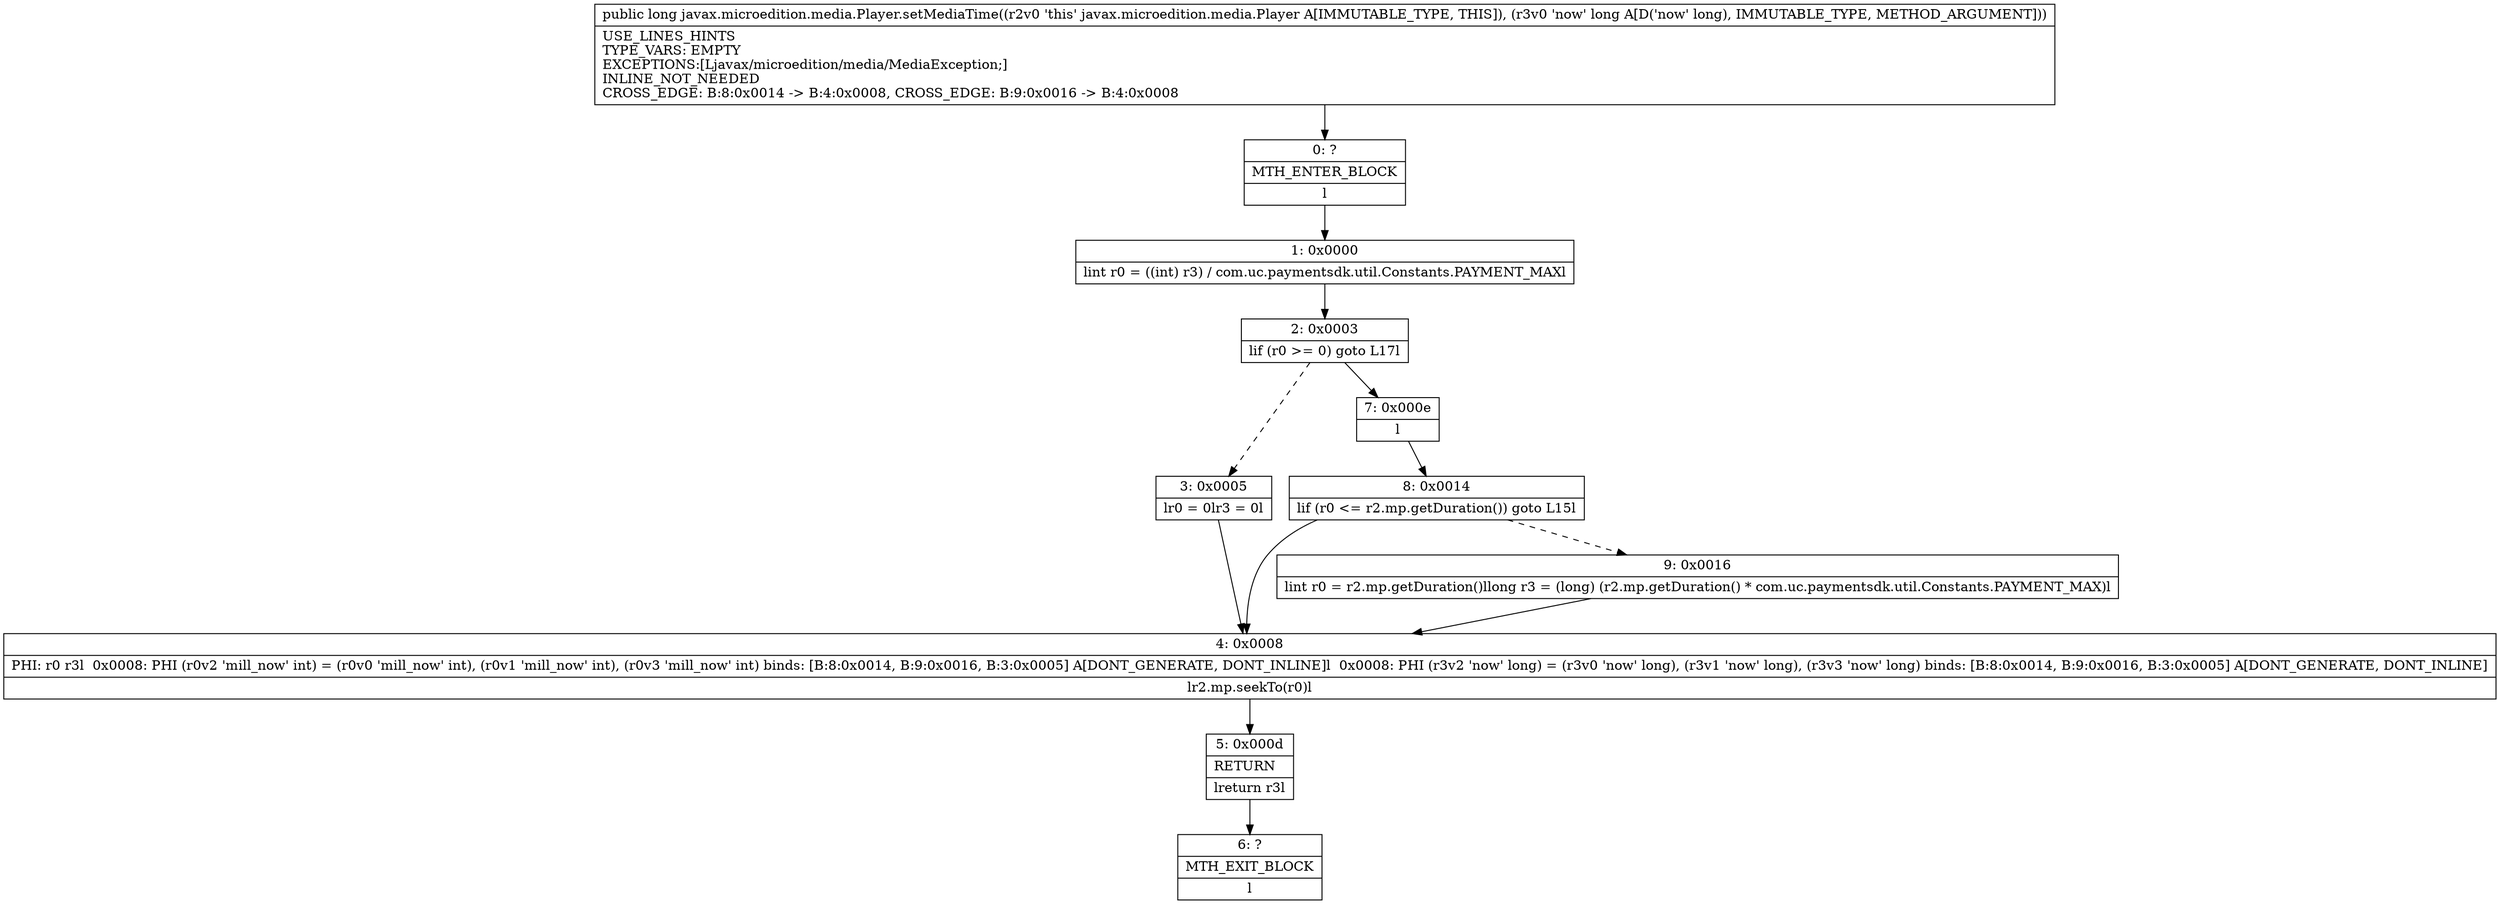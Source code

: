 digraph "CFG forjavax.microedition.media.Player.setMediaTime(J)J" {
Node_0 [shape=record,label="{0\:\ ?|MTH_ENTER_BLOCK\l|l}"];
Node_1 [shape=record,label="{1\:\ 0x0000|lint r0 = ((int) r3) \/ com.uc.paymentsdk.util.Constants.PAYMENT_MAXl}"];
Node_2 [shape=record,label="{2\:\ 0x0003|lif (r0 \>= 0) goto L17l}"];
Node_3 [shape=record,label="{3\:\ 0x0005|lr0 = 0lr3 = 0l}"];
Node_4 [shape=record,label="{4\:\ 0x0008|PHI: r0 r3l  0x0008: PHI (r0v2 'mill_now' int) = (r0v0 'mill_now' int), (r0v1 'mill_now' int), (r0v3 'mill_now' int) binds: [B:8:0x0014, B:9:0x0016, B:3:0x0005] A[DONT_GENERATE, DONT_INLINE]l  0x0008: PHI (r3v2 'now' long) = (r3v0 'now' long), (r3v1 'now' long), (r3v3 'now' long) binds: [B:8:0x0014, B:9:0x0016, B:3:0x0005] A[DONT_GENERATE, DONT_INLINE]\l|lr2.mp.seekTo(r0)l}"];
Node_5 [shape=record,label="{5\:\ 0x000d|RETURN\l|lreturn r3l}"];
Node_6 [shape=record,label="{6\:\ ?|MTH_EXIT_BLOCK\l|l}"];
Node_7 [shape=record,label="{7\:\ 0x000e|l}"];
Node_8 [shape=record,label="{8\:\ 0x0014|lif (r0 \<= r2.mp.getDuration()) goto L15l}"];
Node_9 [shape=record,label="{9\:\ 0x0016|lint r0 = r2.mp.getDuration()llong r3 = (long) (r2.mp.getDuration() * com.uc.paymentsdk.util.Constants.PAYMENT_MAX)l}"];
MethodNode[shape=record,label="{public long javax.microedition.media.Player.setMediaTime((r2v0 'this' javax.microedition.media.Player A[IMMUTABLE_TYPE, THIS]), (r3v0 'now' long A[D('now' long), IMMUTABLE_TYPE, METHOD_ARGUMENT]))  | USE_LINES_HINTS\lTYPE_VARS: EMPTY\lEXCEPTIONS:[Ljavax\/microedition\/media\/MediaException;]\lINLINE_NOT_NEEDED\lCROSS_EDGE: B:8:0x0014 \-\> B:4:0x0008, CROSS_EDGE: B:9:0x0016 \-\> B:4:0x0008\l}"];
MethodNode -> Node_0;
Node_0 -> Node_1;
Node_1 -> Node_2;
Node_2 -> Node_3[style=dashed];
Node_2 -> Node_7;
Node_3 -> Node_4;
Node_4 -> Node_5;
Node_5 -> Node_6;
Node_7 -> Node_8;
Node_8 -> Node_4;
Node_8 -> Node_9[style=dashed];
Node_9 -> Node_4;
}

